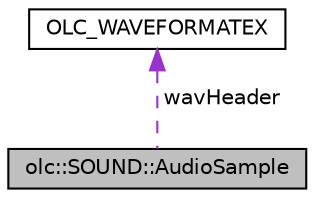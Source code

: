 digraph "olc::SOUND::AudioSample"
{
 // LATEX_PDF_SIZE
  edge [fontname="Helvetica",fontsize="10",labelfontname="Helvetica",labelfontsize="10"];
  node [fontname="Helvetica",fontsize="10",shape=record];
  Node1 [label="olc::SOUND::AudioSample",height=0.2,width=0.4,color="black", fillcolor="grey75", style="filled", fontcolor="black",tooltip=" "];
  Node2 -> Node1 [dir="back",color="darkorchid3",fontsize="10",style="dashed",label=" wavHeader" ,fontname="Helvetica"];
  Node2 [label="OLC_WAVEFORMATEX",height=0.2,width=0.4,color="black", fillcolor="white", style="filled",URL="$structOLC__WAVEFORMATEX.html",tooltip=" "];
}

